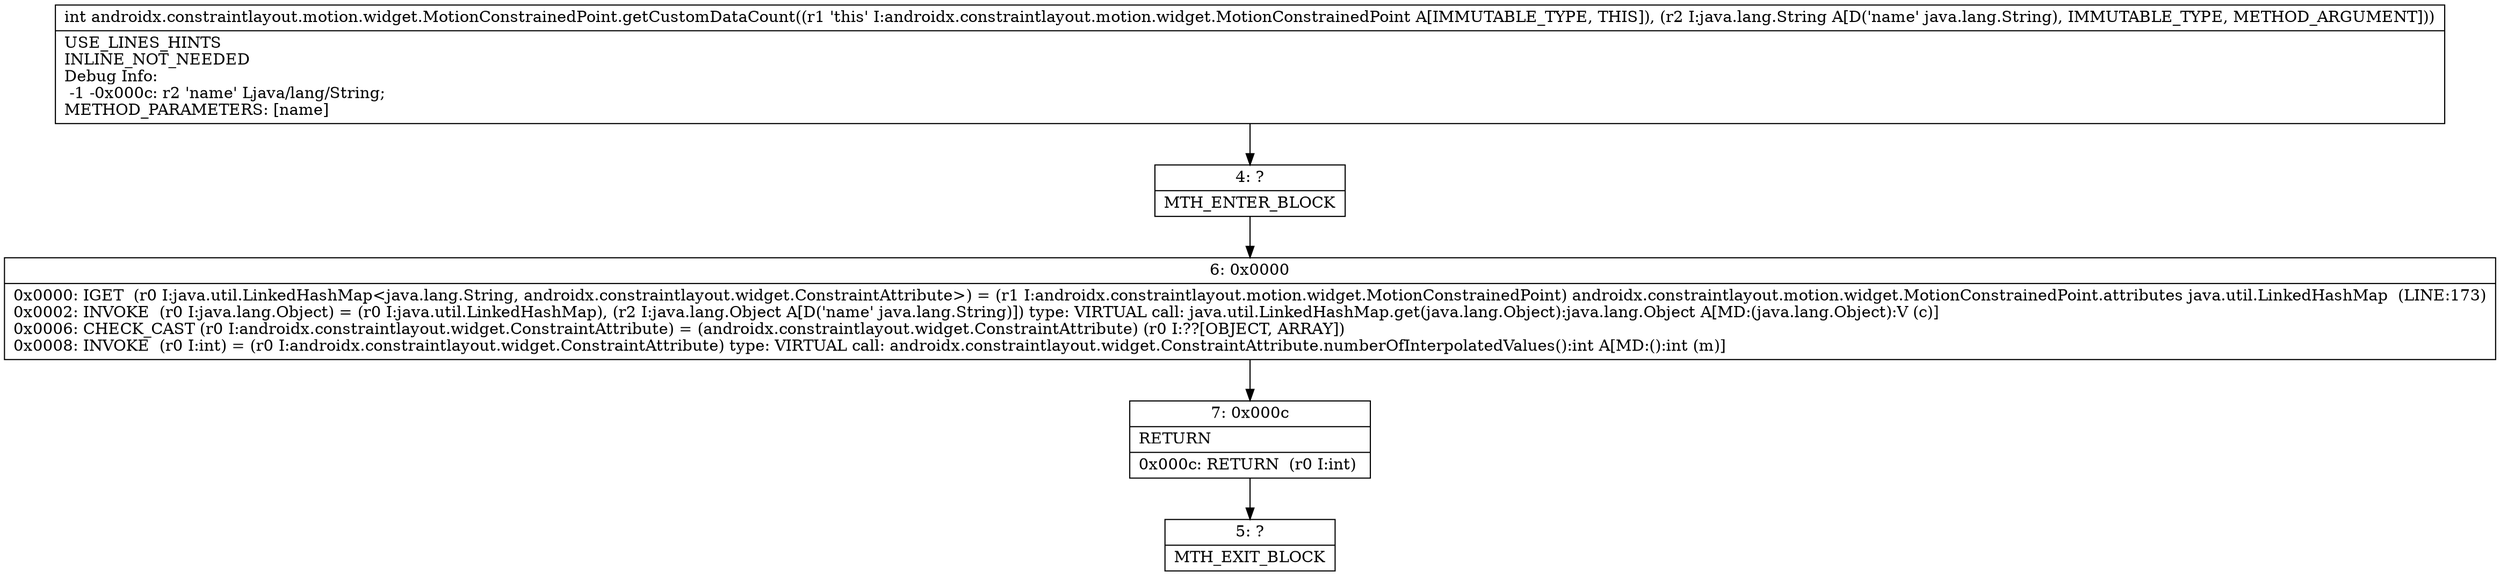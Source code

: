 digraph "CFG forandroidx.constraintlayout.motion.widget.MotionConstrainedPoint.getCustomDataCount(Ljava\/lang\/String;)I" {
Node_4 [shape=record,label="{4\:\ ?|MTH_ENTER_BLOCK\l}"];
Node_6 [shape=record,label="{6\:\ 0x0000|0x0000: IGET  (r0 I:java.util.LinkedHashMap\<java.lang.String, androidx.constraintlayout.widget.ConstraintAttribute\>) = (r1 I:androidx.constraintlayout.motion.widget.MotionConstrainedPoint) androidx.constraintlayout.motion.widget.MotionConstrainedPoint.attributes java.util.LinkedHashMap  (LINE:173)\l0x0002: INVOKE  (r0 I:java.lang.Object) = (r0 I:java.util.LinkedHashMap), (r2 I:java.lang.Object A[D('name' java.lang.String)]) type: VIRTUAL call: java.util.LinkedHashMap.get(java.lang.Object):java.lang.Object A[MD:(java.lang.Object):V (c)]\l0x0006: CHECK_CAST (r0 I:androidx.constraintlayout.widget.ConstraintAttribute) = (androidx.constraintlayout.widget.ConstraintAttribute) (r0 I:??[OBJECT, ARRAY]) \l0x0008: INVOKE  (r0 I:int) = (r0 I:androidx.constraintlayout.widget.ConstraintAttribute) type: VIRTUAL call: androidx.constraintlayout.widget.ConstraintAttribute.numberOfInterpolatedValues():int A[MD:():int (m)]\l}"];
Node_7 [shape=record,label="{7\:\ 0x000c|RETURN\l|0x000c: RETURN  (r0 I:int) \l}"];
Node_5 [shape=record,label="{5\:\ ?|MTH_EXIT_BLOCK\l}"];
MethodNode[shape=record,label="{int androidx.constraintlayout.motion.widget.MotionConstrainedPoint.getCustomDataCount((r1 'this' I:androidx.constraintlayout.motion.widget.MotionConstrainedPoint A[IMMUTABLE_TYPE, THIS]), (r2 I:java.lang.String A[D('name' java.lang.String), IMMUTABLE_TYPE, METHOD_ARGUMENT]))  | USE_LINES_HINTS\lINLINE_NOT_NEEDED\lDebug Info:\l  \-1 \-0x000c: r2 'name' Ljava\/lang\/String;\lMETHOD_PARAMETERS: [name]\l}"];
MethodNode -> Node_4;Node_4 -> Node_6;
Node_6 -> Node_7;
Node_7 -> Node_5;
}


